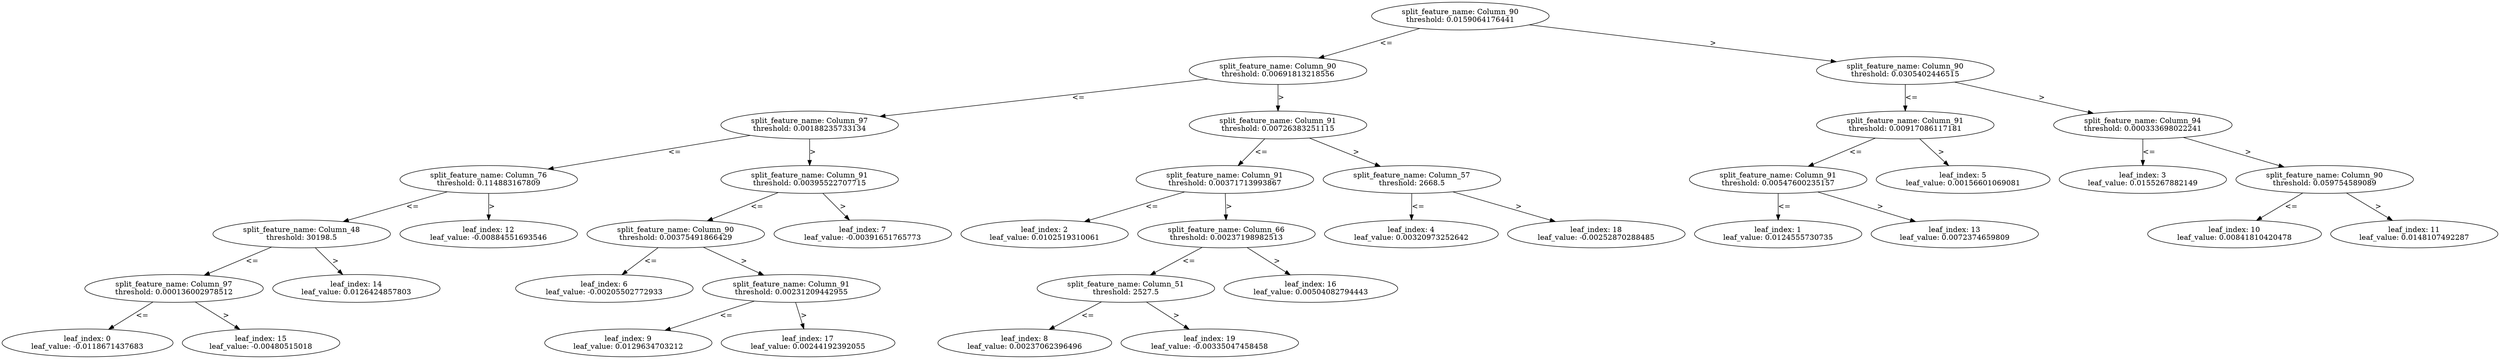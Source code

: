 digraph Tree20 {
	split0 [label="split_feature_name: Column_90\nthreshold: 0.0159064176441"]
	split1 [label="split_feature_name: Column_90\nthreshold: 0.00691813218556"]
	split5 [label="split_feature_name: Column_97\nthreshold: 0.00188235733134"]
	split11 [label="split_feature_name: Column_76\nthreshold: 0.114883167809"]
	split13 [label="split_feature_name: Column_48\nthreshold: 30198.5"]
	split14 [label="split_feature_name: Column_97\nthreshold: 0.000136002978512"]
	leaf0 [label="leaf_index: 0\nleaf_value: -0.0118671437683"]
	split14 -> leaf0 [label="<="]
	leaf15 [label="leaf_index: 15\nleaf_value: -0.00480515018"]
	split14 -> leaf15 [label=">"]
	split13 -> split14 [label="<="]
	leaf14 [label="leaf_index: 14\nleaf_value: 0.0126424857803"]
	split13 -> leaf14 [label=">"]
	split11 -> split13 [label="<="]
	leaf12 [label="leaf_index: 12\nleaf_value: -0.00884551693546"]
	split11 -> leaf12 [label=">"]
	split5 -> split11 [label="<="]
	split6 [label="split_feature_name: Column_91\nthreshold: 0.00395522707715"]
	split8 [label="split_feature_name: Column_90\nthreshold: 0.00375491866429"]
	leaf6 [label="leaf_index: 6\nleaf_value: -0.00205502772933"]
	split8 -> leaf6 [label="<="]
	split16 [label="split_feature_name: Column_91\nthreshold: 0.00231209442955"]
	leaf9 [label="leaf_index: 9\nleaf_value: 0.0129634703212"]
	split16 -> leaf9 [label="<="]
	leaf17 [label="leaf_index: 17\nleaf_value: 0.00244192392055"]
	split16 -> leaf17 [label=">"]
	split8 -> split16 [label=">"]
	split6 -> split8 [label="<="]
	leaf7 [label="leaf_index: 7\nleaf_value: -0.00391651765773"]
	split6 -> leaf7 [label=">"]
	split5 -> split6 [label=">"]
	split1 -> split5 [label="<="]
	split3 [label="split_feature_name: Column_91\nthreshold: 0.00726383251115"]
	split7 [label="split_feature_name: Column_91\nthreshold: 0.00371713993867"]
	leaf2 [label="leaf_index: 2\nleaf_value: 0.0102519310061"]
	split7 -> leaf2 [label="<="]
	split15 [label="split_feature_name: Column_66\nthreshold: 0.00237198982513"]
	split18 [label="split_feature_name: Column_51\nthreshold: 2527.5"]
	leaf8 [label="leaf_index: 8\nleaf_value: 0.00237062396496"]
	split18 -> leaf8 [label="<="]
	leaf19 [label="leaf_index: 19\nleaf_value: -0.00335047458458"]
	split18 -> leaf19 [label=">"]
	split15 -> split18 [label="<="]
	leaf16 [label="leaf_index: 16\nleaf_value: 0.00504082794443"]
	split15 -> leaf16 [label=">"]
	split7 -> split15 [label=">"]
	split3 -> split7 [label="<="]
	split17 [label="split_feature_name: Column_57\nthreshold: 2668.5"]
	leaf4 [label="leaf_index: 4\nleaf_value: 0.00320973252642"]
	split17 -> leaf4 [label="<="]
	leaf18 [label="leaf_index: 18\nleaf_value: -0.00252870288485"]
	split17 -> leaf18 [label=">"]
	split3 -> split17 [label=">"]
	split1 -> split3 [label=">"]
	split0 -> split1 [label="<="]
	split2 [label="split_feature_name: Column_90\nthreshold: 0.0305402446515"]
	split4 [label="split_feature_name: Column_91\nthreshold: 0.00917086117181"]
	split12 [label="split_feature_name: Column_91\nthreshold: 0.00547600235157"]
	leaf1 [label="leaf_index: 1\nleaf_value: 0.0124555730735"]
	split12 -> leaf1 [label="<="]
	leaf13 [label="leaf_index: 13\nleaf_value: 0.0072374659809"]
	split12 -> leaf13 [label=">"]
	split4 -> split12 [label="<="]
	leaf5 [label="leaf_index: 5\nleaf_value: 0.00156601069081"]
	split4 -> leaf5 [label=">"]
	split2 -> split4 [label="<="]
	split9 [label="split_feature_name: Column_94\nthreshold: 0.000333698022241"]
	leaf3 [label="leaf_index: 3\nleaf_value: 0.0155267882149"]
	split9 -> leaf3 [label="<="]
	split10 [label="split_feature_name: Column_90\nthreshold: 0.059754589089"]
	leaf10 [label="leaf_index: 10\nleaf_value: 0.00841810420478"]
	split10 -> leaf10 [label="<="]
	leaf11 [label="leaf_index: 11\nleaf_value: 0.0148107492287"]
	split10 -> leaf11 [label=">"]
	split9 -> split10 [label=">"]
	split2 -> split9 [label=">"]
	split0 -> split2 [label=">"]
}
